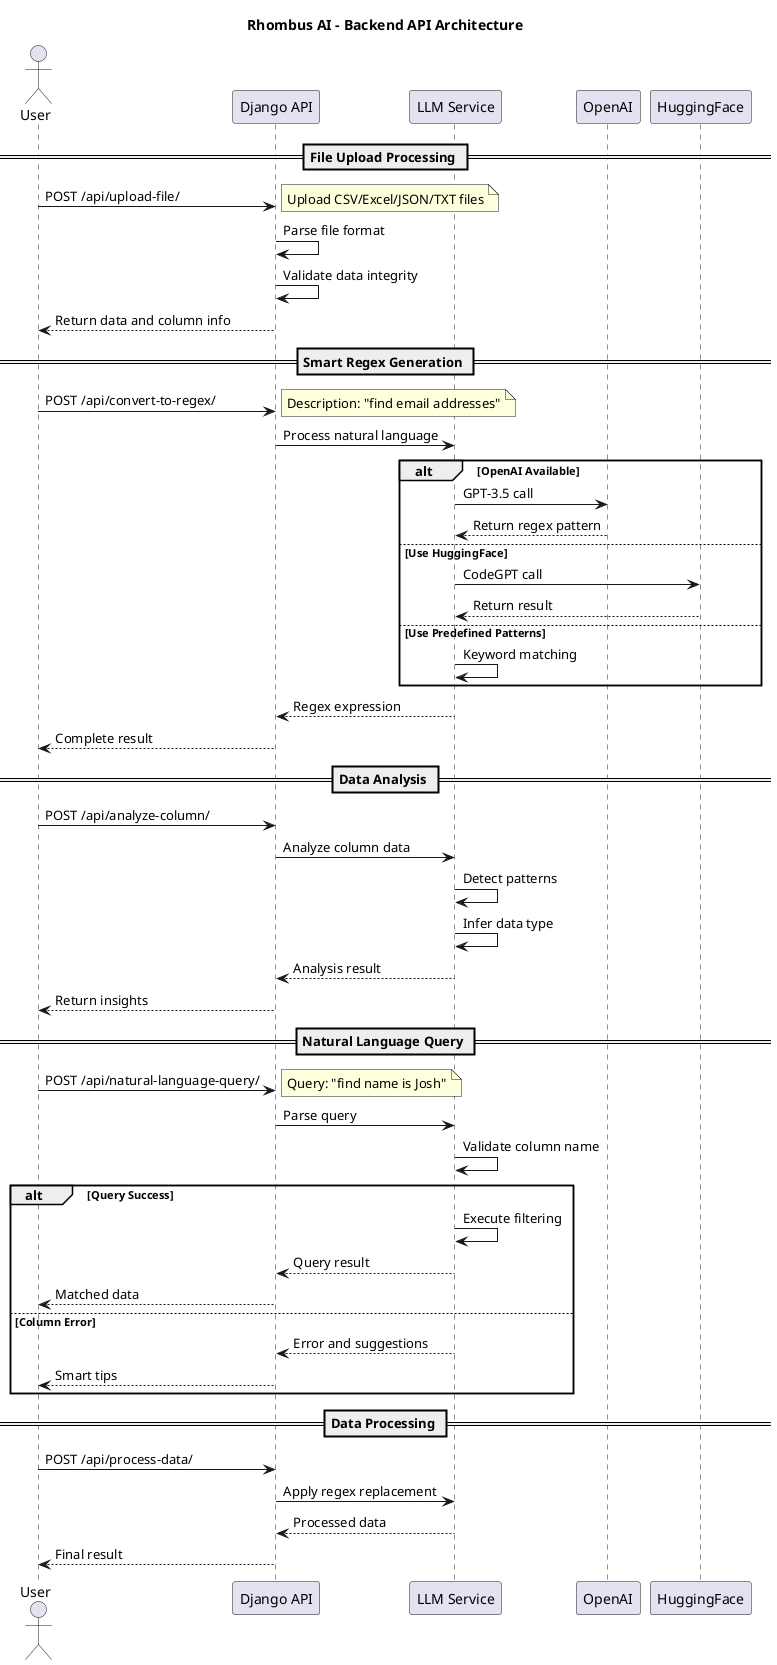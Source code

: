 @startuml
title Rhombus AI - Backend API Architecture


actor User as User
participant "Django API" as API
participant "LLM Service" as LLM
participant "OpenAI" as OpenAI
participant "HuggingFace" as HF

== File Upload Processing ==
User -> API: POST /api/upload-file/
note right: Upload CSV/Excel/JSON/TXT files
API -> API: Parse file format
API -> API: Validate data integrity
API --> User: Return data and column info

== Smart Regex Generation ==
User -> API: POST /api/convert-to-regex/
note right: Description: "find email addresses"
API -> LLM: Process natural language
alt OpenAI Available
    LLM -> OpenAI: GPT-3.5 call
    OpenAI --> LLM: Return regex pattern
else Use HuggingFace
    LLM -> HF: CodeGPT call
    HF --> LLM: Return result
else Use Predefined Patterns
    LLM -> LLM: Keyword matching
end
LLM --> API: Regex expression
API --> User: Complete result

== Data Analysis ==
User -> API: POST /api/analyze-column/
API -> LLM: Analyze column data
LLM -> LLM: Detect patterns
LLM -> LLM: Infer data type
LLM --> API: Analysis result
API --> User: Return insights

== Natural Language Query ==
User -> API: POST /api/natural-language-query/
note right: Query: "find name is Josh"
API -> LLM: Parse query
LLM -> LLM: Validate column name
alt Query Success
    LLM -> LLM: Execute filtering
    LLM --> API: Query result
    API --> User: Matched data
else Column Error
    LLM --> API: Error and suggestions
    API --> User: Smart tips
end

== Data Processing ==
User -> API: POST /api/process-data/
API -> LLM: Apply regex replacement
LLM --> API: Processed data
API --> User: Final result

@enduml